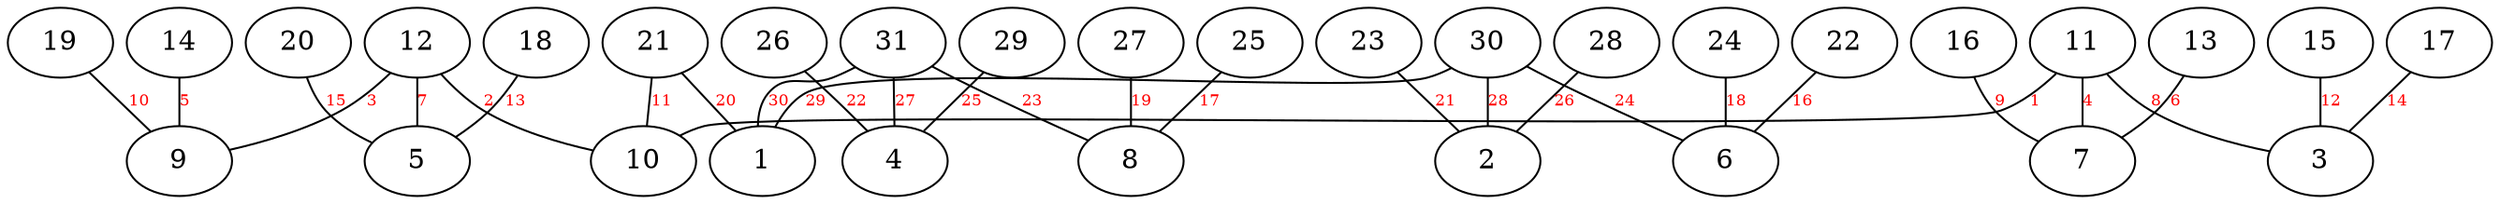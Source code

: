 graph g { graph [ ranksep=".2", nodesep=".1 equally" ]; edge [ fontsize=8, fontcolor="red" ]; 11 -- 10[ label = "1" ]; 31 -- 1[ label = "30" ]; 12 -- 10[ label = "2" ]; 30 -- 1[ label = "29" ]; 21 -- 10[ label = "11" ]; 21 -- 1[ label = "20" ]; 12 -- 9[ label = "3" ]; 30 -- 2[ label = "28" ]; 11 -- 7[ label = "4" ]; 31 -- 4[ label = "27" ]; 13 -- 7[ label = "6" ]; 29 -- 4[ label = "25" ]; 14 -- 9[ label = "5" ]; 28 -- 2[ label = "26" ]; 12 -- 5[ label = "7" ]; 30 -- 6[ label = "24" ]; 11 -- 3[ label = "8" ]; 31 -- 8[ label = "23" ]; 15 -- 3[ label = "12" ]; 27 -- 8[ label = "19" ]; 18 -- 5[ label = "13" ]; 24 -- 6[ label = "18" ]; 16 -- 7[ label = "9" ]; 26 -- 4[ label = "22" ]; 19 -- 9[ label = "10" ]; 23 -- 2[ label = "21" ]; 20 -- 5[ label = "15" ]; 22 -- 6[ label = "16" ]; 17 -- 3[ label = "14" ]; 25 -- 8[ label = "17" ]; }